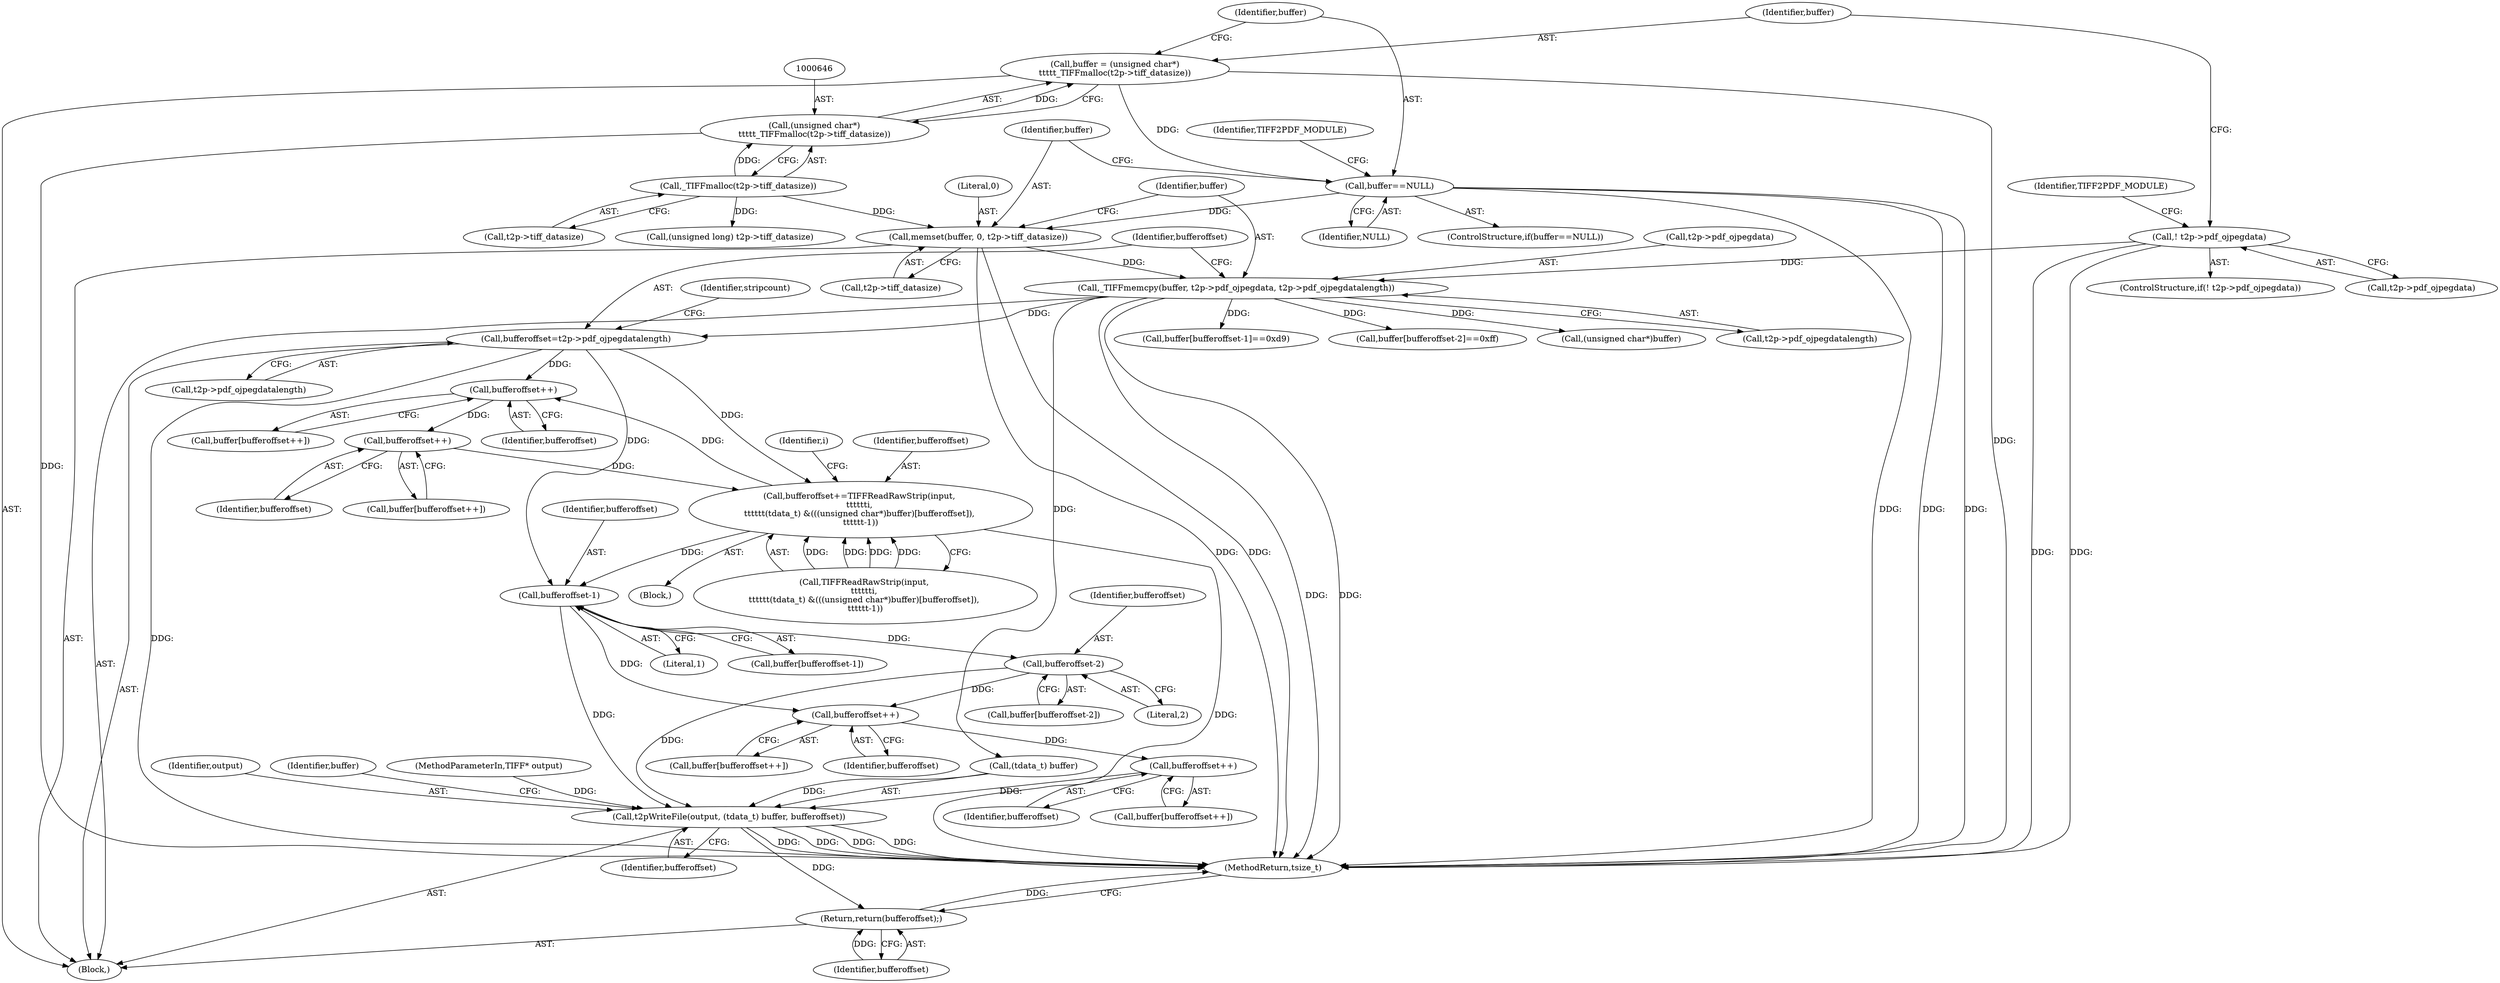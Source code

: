 digraph "0_libtiff_83a4b92815ea04969d494416eaae3d4c6b338e4a#diff-c8b4b355f9b5c06d585b23138e1c185f_4@pointer" {
"1000687" [label="(Call,bufferoffset=t2p->pdf_ojpegdatalength)"];
"1000679" [label="(Call,_TIFFmemcpy(buffer, t2p->pdf_ojpegdata, t2p->pdf_ojpegdatalength))"];
"1000673" [label="(Call,memset(buffer, 0, t2p->tiff_datasize))"];
"1000652" [label="(Call,buffer==NULL)"];
"1000643" [label="(Call,buffer = (unsigned char*)\n\t\t\t\t\t_TIFFmalloc(t2p->tiff_datasize))"];
"1000645" [label="(Call,(unsigned char*)\n\t\t\t\t\t_TIFFmalloc(t2p->tiff_datasize))"];
"1000647" [label="(Call,_TIFFmalloc(t2p->tiff_datasize))"];
"1000626" [label="(Call,! t2p->pdf_ojpegdata)"];
"1000714" [label="(Call,bufferoffset++)"];
"1000720" [label="(Call,bufferoffset++)"];
"1000729" [label="(Call,bufferoffset+=TIFFReadRawStrip(input, \n\t\t\t\t\t\ti, \n\t\t\t\t\t\t(tdata_t) &(((unsigned char*)buffer)[bufferoffset]), \n\t\t\t\t\t\t-1))"];
"1000750" [label="(Call,bufferoffset-1)"];
"1000757" [label="(Call,bufferoffset-2)"];
"1000765" [label="(Call,bufferoffset++)"];
"1000771" [label="(Call,bufferoffset++)"];
"1000774" [label="(Call,t2pWriteFile(output, (tdata_t) buffer, bufferoffset))"];
"1000782" [label="(Return,return(bufferoffset);)"];
"1000781" [label="(Identifier,buffer)"];
"1000776" [label="(Call,(tdata_t) buffer)"];
"1000644" [label="(Identifier,buffer)"];
"1000648" [label="(Call,t2p->tiff_datasize)"];
"1000625" [label="(ControlStructure,if(! t2p->pdf_ojpegdata))"];
"1000632" [label="(Identifier,TIFF2PDF_MODULE)"];
"1000751" [label="(Identifier,bufferoffset)"];
"1000763" [label="(Call,buffer[bufferoffset++])"];
"1000715" [label="(Identifier,bufferoffset)"];
"1000681" [label="(Call,t2p->pdf_ojpegdata)"];
"1000705" [label="(Block,)"];
"1000645" [label="(Call,(unsigned char*)\n\t\t\t\t\t_TIFFmalloc(t2p->tiff_datasize))"];
"1000652" [label="(Call,buffer==NULL)"];
"1000757" [label="(Call,bufferoffset-2)"];
"1000106" [label="(MethodParameterIn,TIFF* output)"];
"1000654" [label="(Identifier,NULL)"];
"1000775" [label="(Identifier,output)"];
"1000714" [label="(Call,bufferoffset++)"];
"1000693" [label="(Identifier,stripcount)"];
"1000657" [label="(Identifier,TIFF2PDF_MODULE)"];
"1000769" [label="(Call,buffer[bufferoffset++])"];
"1000680" [label="(Identifier,buffer)"];
"1000647" [label="(Call,_TIFFmalloc(t2p->tiff_datasize))"];
"1000765" [label="(Call,bufferoffset++)"];
"1000651" [label="(ControlStructure,if(buffer==NULL))"];
"1000766" [label="(Identifier,bufferoffset)"];
"1000759" [label="(Literal,2)"];
"1000774" [label="(Call,t2pWriteFile(output, (tdata_t) buffer, bufferoffset))"];
"1000754" [label="(Call,buffer[bufferoffset-2]==0xff)"];
"1000738" [label="(Call,(unsigned char*)buffer)"];
"1000684" [label="(Call,t2p->pdf_ojpegdatalength)"];
"1000627" [label="(Call,t2p->pdf_ojpegdata)"];
"1000779" [label="(Identifier,bufferoffset)"];
"1000679" [label="(Call,_TIFFmemcpy(buffer, t2p->pdf_ojpegdata, t2p->pdf_ojpegdatalength))"];
"1000687" [label="(Call,bufferoffset=t2p->pdf_ojpegdatalength)"];
"1000675" [label="(Literal,0)"];
"1000748" [label="(Call,buffer[bufferoffset-1])"];
"1000704" [label="(Identifier,i)"];
"1000626" [label="(Call,! t2p->pdf_ojpegdata)"];
"1000721" [label="(Identifier,bufferoffset)"];
"1000718" [label="(Call,buffer[bufferoffset++])"];
"1000676" [label="(Call,t2p->tiff_datasize)"];
"1000752" [label="(Literal,1)"];
"1000673" [label="(Call,memset(buffer, 0, t2p->tiff_datasize))"];
"1000730" [label="(Identifier,bufferoffset)"];
"1000772" [label="(Identifier,bufferoffset)"];
"1000674" [label="(Identifier,buffer)"];
"1000747" [label="(Call,buffer[bufferoffset-1]==0xd9)"];
"1000689" [label="(Call,t2p->pdf_ojpegdatalength)"];
"1000720" [label="(Call,bufferoffset++)"];
"1000771" [label="(Call,bufferoffset++)"];
"1000783" [label="(Identifier,bufferoffset)"];
"1000731" [label="(Call,TIFFReadRawStrip(input, \n\t\t\t\t\t\ti, \n\t\t\t\t\t\t(tdata_t) &(((unsigned char*)buffer)[bufferoffset]), \n\t\t\t\t\t\t-1))"];
"1000624" [label="(Block,)"];
"1000782" [label="(Return,return(bufferoffset);)"];
"1000653" [label="(Identifier,buffer)"];
"1000688" [label="(Identifier,bufferoffset)"];
"1001945" [label="(MethodReturn,tsize_t)"];
"1000643" [label="(Call,buffer = (unsigned char*)\n\t\t\t\t\t_TIFFmalloc(t2p->tiff_datasize))"];
"1000712" [label="(Call,buffer[bufferoffset++])"];
"1000755" [label="(Call,buffer[bufferoffset-2])"];
"1000758" [label="(Identifier,bufferoffset)"];
"1000750" [label="(Call,bufferoffset-1)"];
"1000729" [label="(Call,bufferoffset+=TIFFReadRawStrip(input, \n\t\t\t\t\t\ti, \n\t\t\t\t\t\t(tdata_t) &(((unsigned char*)buffer)[bufferoffset]), \n\t\t\t\t\t\t-1))"];
"1000659" [label="(Call,(unsigned long) t2p->tiff_datasize)"];
"1000687" -> "1000624"  [label="AST: "];
"1000687" -> "1000689"  [label="CFG: "];
"1000688" -> "1000687"  [label="AST: "];
"1000689" -> "1000687"  [label="AST: "];
"1000693" -> "1000687"  [label="CFG: "];
"1000687" -> "1001945"  [label="DDG: "];
"1000679" -> "1000687"  [label="DDG: "];
"1000687" -> "1000714"  [label="DDG: "];
"1000687" -> "1000729"  [label="DDG: "];
"1000687" -> "1000750"  [label="DDG: "];
"1000679" -> "1000624"  [label="AST: "];
"1000679" -> "1000684"  [label="CFG: "];
"1000680" -> "1000679"  [label="AST: "];
"1000681" -> "1000679"  [label="AST: "];
"1000684" -> "1000679"  [label="AST: "];
"1000688" -> "1000679"  [label="CFG: "];
"1000679" -> "1001945"  [label="DDG: "];
"1000679" -> "1001945"  [label="DDG: "];
"1000673" -> "1000679"  [label="DDG: "];
"1000626" -> "1000679"  [label="DDG: "];
"1000679" -> "1000738"  [label="DDG: "];
"1000679" -> "1000747"  [label="DDG: "];
"1000679" -> "1000754"  [label="DDG: "];
"1000679" -> "1000776"  [label="DDG: "];
"1000673" -> "1000624"  [label="AST: "];
"1000673" -> "1000676"  [label="CFG: "];
"1000674" -> "1000673"  [label="AST: "];
"1000675" -> "1000673"  [label="AST: "];
"1000676" -> "1000673"  [label="AST: "];
"1000680" -> "1000673"  [label="CFG: "];
"1000673" -> "1001945"  [label="DDG: "];
"1000673" -> "1001945"  [label="DDG: "];
"1000652" -> "1000673"  [label="DDG: "];
"1000647" -> "1000673"  [label="DDG: "];
"1000652" -> "1000651"  [label="AST: "];
"1000652" -> "1000654"  [label="CFG: "];
"1000653" -> "1000652"  [label="AST: "];
"1000654" -> "1000652"  [label="AST: "];
"1000657" -> "1000652"  [label="CFG: "];
"1000674" -> "1000652"  [label="CFG: "];
"1000652" -> "1001945"  [label="DDG: "];
"1000652" -> "1001945"  [label="DDG: "];
"1000652" -> "1001945"  [label="DDG: "];
"1000643" -> "1000652"  [label="DDG: "];
"1000643" -> "1000624"  [label="AST: "];
"1000643" -> "1000645"  [label="CFG: "];
"1000644" -> "1000643"  [label="AST: "];
"1000645" -> "1000643"  [label="AST: "];
"1000653" -> "1000643"  [label="CFG: "];
"1000643" -> "1001945"  [label="DDG: "];
"1000645" -> "1000643"  [label="DDG: "];
"1000645" -> "1000647"  [label="CFG: "];
"1000646" -> "1000645"  [label="AST: "];
"1000647" -> "1000645"  [label="AST: "];
"1000645" -> "1001945"  [label="DDG: "];
"1000647" -> "1000645"  [label="DDG: "];
"1000647" -> "1000648"  [label="CFG: "];
"1000648" -> "1000647"  [label="AST: "];
"1000647" -> "1000659"  [label="DDG: "];
"1000626" -> "1000625"  [label="AST: "];
"1000626" -> "1000627"  [label="CFG: "];
"1000627" -> "1000626"  [label="AST: "];
"1000632" -> "1000626"  [label="CFG: "];
"1000644" -> "1000626"  [label="CFG: "];
"1000626" -> "1001945"  [label="DDG: "];
"1000626" -> "1001945"  [label="DDG: "];
"1000714" -> "1000712"  [label="AST: "];
"1000714" -> "1000715"  [label="CFG: "];
"1000715" -> "1000714"  [label="AST: "];
"1000712" -> "1000714"  [label="CFG: "];
"1000729" -> "1000714"  [label="DDG: "];
"1000714" -> "1000720"  [label="DDG: "];
"1000720" -> "1000718"  [label="AST: "];
"1000720" -> "1000721"  [label="CFG: "];
"1000721" -> "1000720"  [label="AST: "];
"1000718" -> "1000720"  [label="CFG: "];
"1000720" -> "1000729"  [label="DDG: "];
"1000729" -> "1000705"  [label="AST: "];
"1000729" -> "1000731"  [label="CFG: "];
"1000730" -> "1000729"  [label="AST: "];
"1000731" -> "1000729"  [label="AST: "];
"1000704" -> "1000729"  [label="CFG: "];
"1000729" -> "1001945"  [label="DDG: "];
"1000731" -> "1000729"  [label="DDG: "];
"1000731" -> "1000729"  [label="DDG: "];
"1000731" -> "1000729"  [label="DDG: "];
"1000731" -> "1000729"  [label="DDG: "];
"1000729" -> "1000750"  [label="DDG: "];
"1000750" -> "1000748"  [label="AST: "];
"1000750" -> "1000752"  [label="CFG: "];
"1000751" -> "1000750"  [label="AST: "];
"1000752" -> "1000750"  [label="AST: "];
"1000748" -> "1000750"  [label="CFG: "];
"1000750" -> "1000757"  [label="DDG: "];
"1000750" -> "1000765"  [label="DDG: "];
"1000750" -> "1000774"  [label="DDG: "];
"1000757" -> "1000755"  [label="AST: "];
"1000757" -> "1000759"  [label="CFG: "];
"1000758" -> "1000757"  [label="AST: "];
"1000759" -> "1000757"  [label="AST: "];
"1000755" -> "1000757"  [label="CFG: "];
"1000757" -> "1000765"  [label="DDG: "];
"1000757" -> "1000774"  [label="DDG: "];
"1000765" -> "1000763"  [label="AST: "];
"1000765" -> "1000766"  [label="CFG: "];
"1000766" -> "1000765"  [label="AST: "];
"1000763" -> "1000765"  [label="CFG: "];
"1000765" -> "1000771"  [label="DDG: "];
"1000771" -> "1000769"  [label="AST: "];
"1000771" -> "1000772"  [label="CFG: "];
"1000772" -> "1000771"  [label="AST: "];
"1000769" -> "1000771"  [label="CFG: "];
"1000771" -> "1000774"  [label="DDG: "];
"1000774" -> "1000624"  [label="AST: "];
"1000774" -> "1000779"  [label="CFG: "];
"1000775" -> "1000774"  [label="AST: "];
"1000776" -> "1000774"  [label="AST: "];
"1000779" -> "1000774"  [label="AST: "];
"1000781" -> "1000774"  [label="CFG: "];
"1000774" -> "1001945"  [label="DDG: "];
"1000774" -> "1001945"  [label="DDG: "];
"1000774" -> "1001945"  [label="DDG: "];
"1000774" -> "1001945"  [label="DDG: "];
"1000106" -> "1000774"  [label="DDG: "];
"1000776" -> "1000774"  [label="DDG: "];
"1000774" -> "1000782"  [label="DDG: "];
"1000782" -> "1000624"  [label="AST: "];
"1000782" -> "1000783"  [label="CFG: "];
"1000783" -> "1000782"  [label="AST: "];
"1001945" -> "1000782"  [label="CFG: "];
"1000782" -> "1001945"  [label="DDG: "];
"1000783" -> "1000782"  [label="DDG: "];
}
